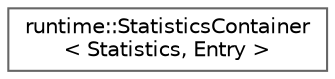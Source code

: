 digraph "Graphical Class Hierarchy"
{
 // LATEX_PDF_SIZE
  bgcolor="transparent";
  edge [fontname=Helvetica,fontsize=10,labelfontname=Helvetica,labelfontsize=10];
  node [fontname=Helvetica,fontsize=10,shape=box,height=0.2,width=0.4];
  rankdir="LR";
  Node0 [id="Node000000",label="runtime::StatisticsContainer\l\< Statistics, Entry \>",height=0.2,width=0.4,color="grey40", fillcolor="white", style="filled",URL="$d3/df5/classruntime_1_1StatisticsContainer.html",tooltip=" "];
}
